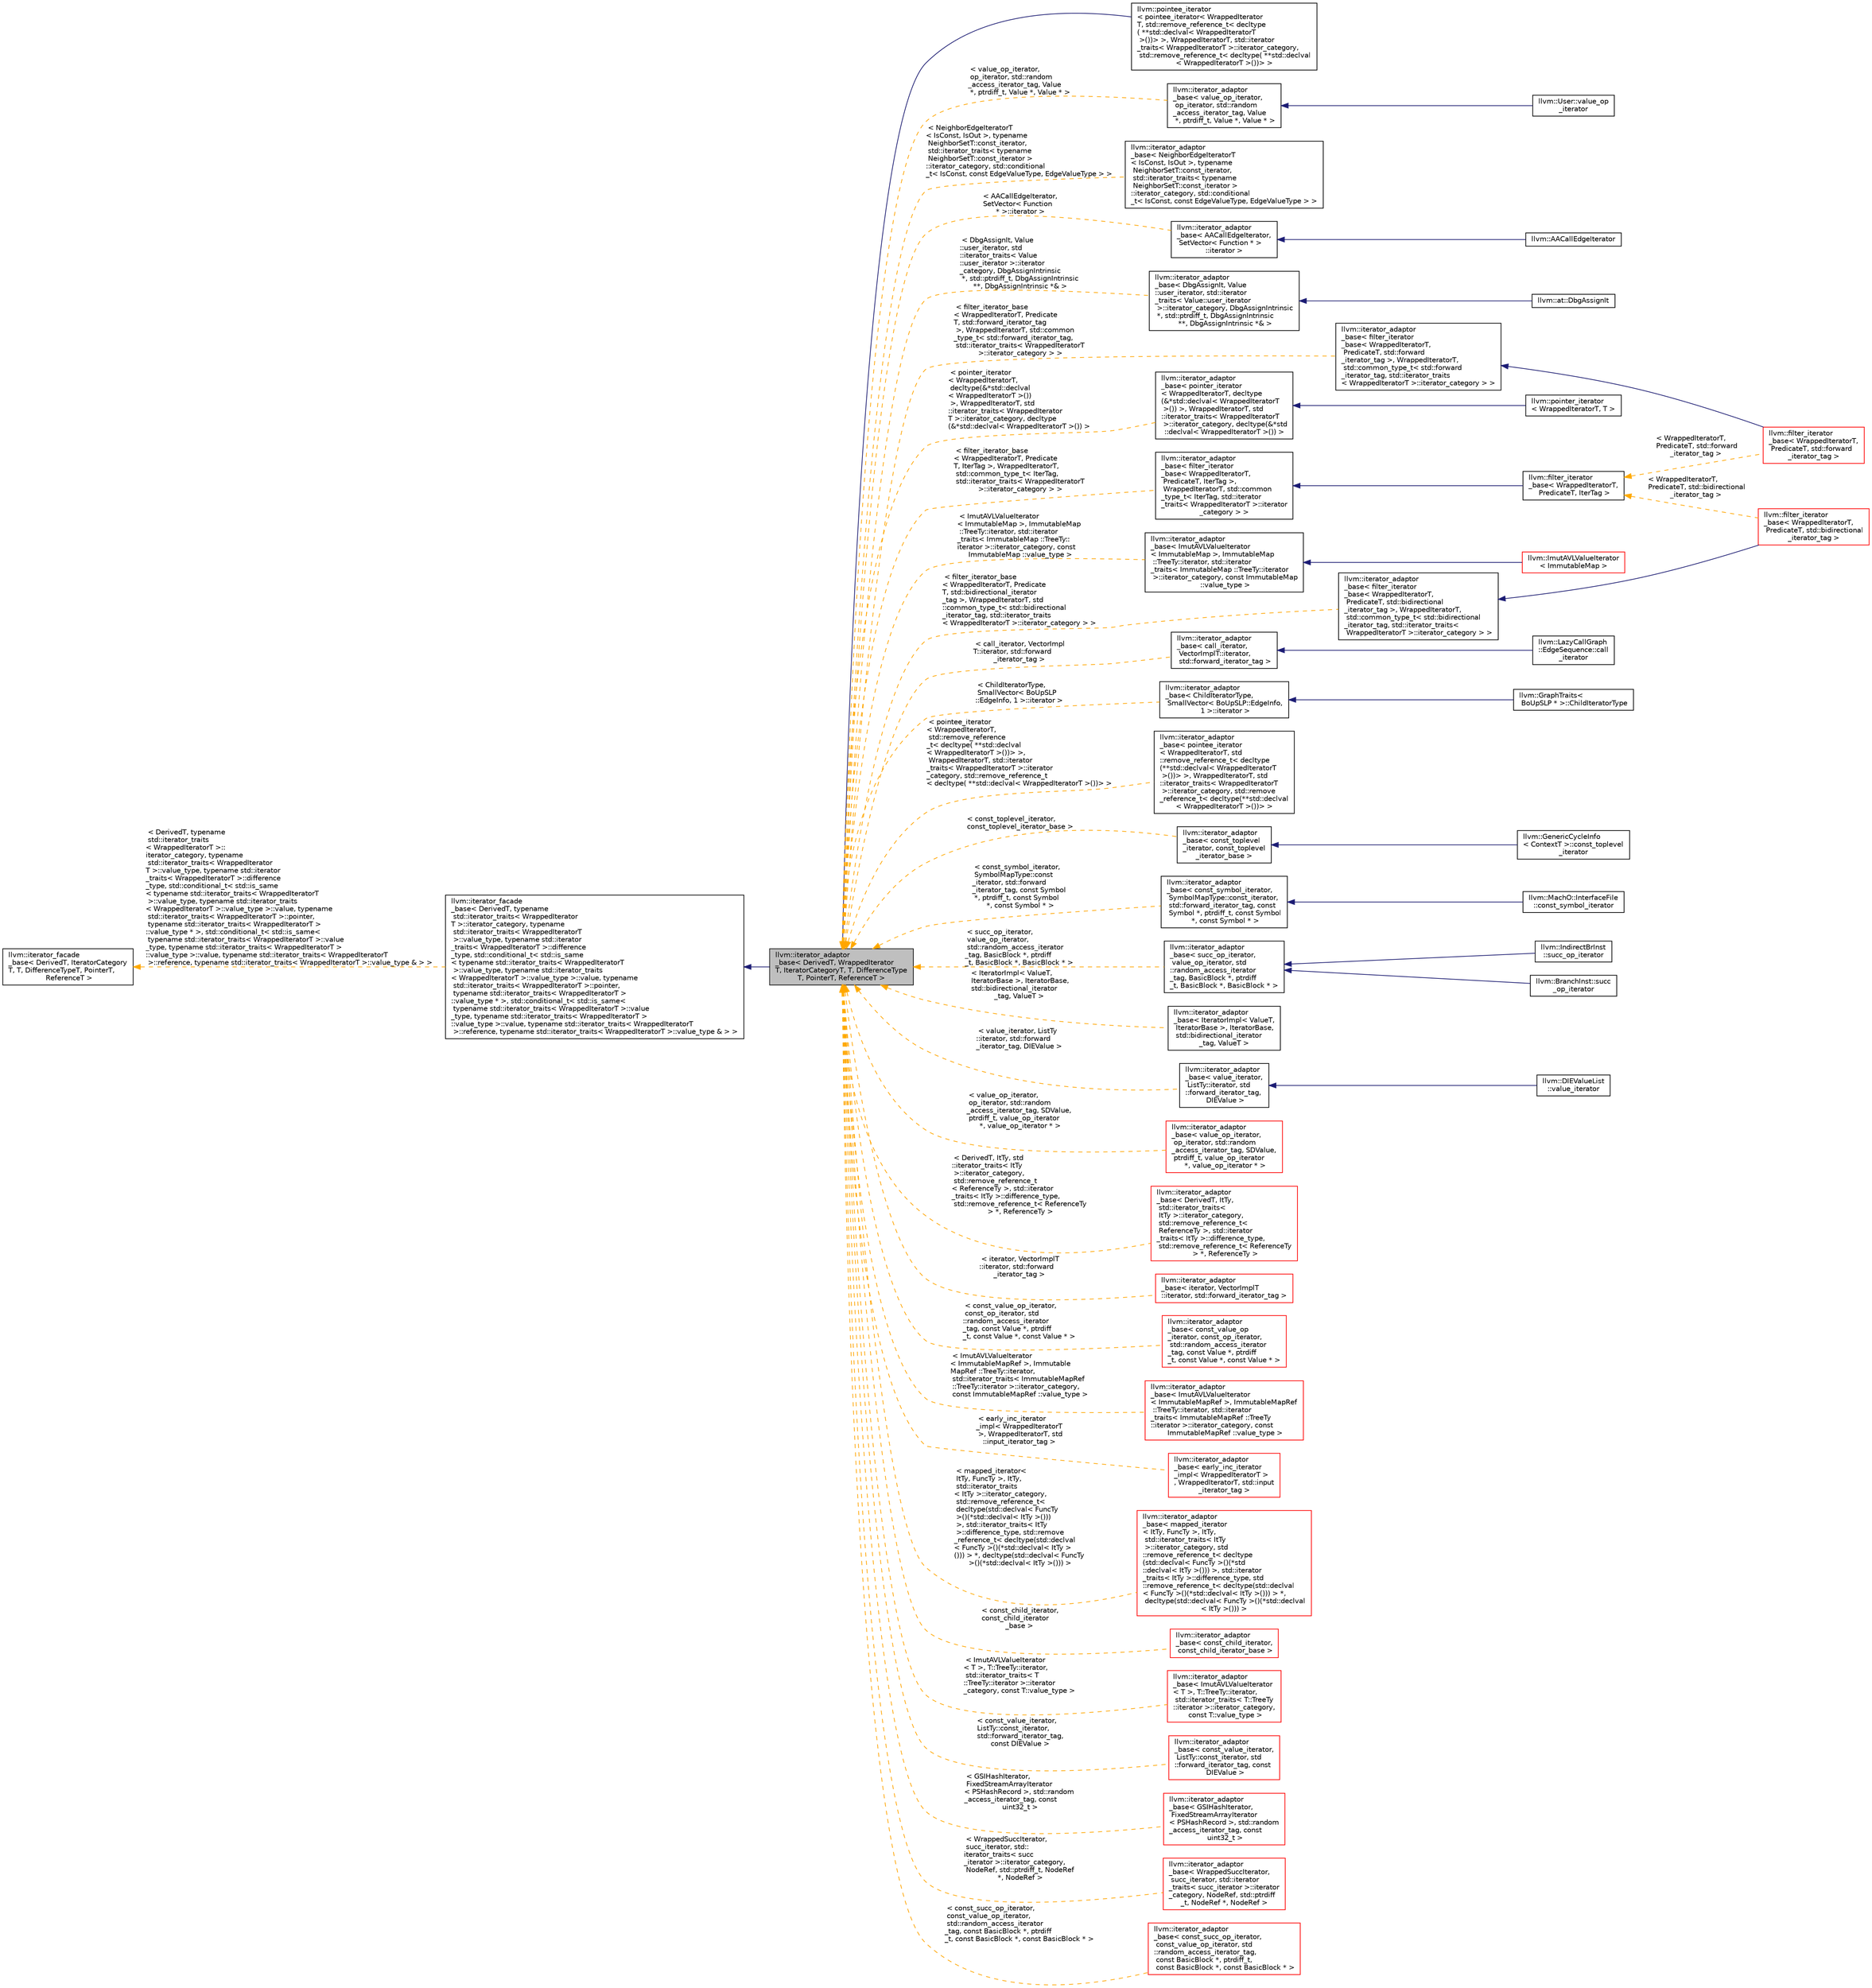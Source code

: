 digraph "llvm::iterator_adaptor_base&lt; DerivedT, WrappedIteratorT, IteratorCategoryT, T, DifferenceTypeT, PointerT, ReferenceT &gt;"
{
 // LATEX_PDF_SIZE
  bgcolor="transparent";
  edge [fontname="Helvetica",fontsize="10",labelfontname="Helvetica",labelfontsize="10"];
  node [fontname="Helvetica",fontsize="10",shape=record];
  rankdir="LR";
  Node1 [label="llvm::iterator_adaptor\l_base\< DerivedT, WrappedIterator\lT, IteratorCategoryT, T, DifferenceType\lT, PointerT, ReferenceT \>",height=0.2,width=0.4,color="black", fillcolor="grey75", style="filled", fontcolor="black",tooltip="CRTP base class for adapting an iterator to a different type."];
  Node2 -> Node1 [dir="back",color="midnightblue",fontsize="10",style="solid",fontname="Helvetica"];
  Node2 [label="llvm::iterator_facade\l_base\< DerivedT, typename\l std::iterator_traits\< WrappedIterator\lT \>::iterator_category, typename\l std::iterator_traits\< WrappedIteratorT\l \>::value_type, typename std::iterator\l_traits\< WrappedIteratorT \>::difference\l_type, std::conditional_t\< std::is_same\l\< typename std::iterator_traits\< WrappedIteratorT\l \>::value_type, typename std::iterator_traits\l\< WrappedIteratorT \>::value_type \>::value, typename\l std::iterator_traits\< WrappedIteratorT \>::pointer,\l typename std::iterator_traits\< WrappedIteratorT \>\l::value_type * \>, std::conditional_t\< std::is_same\<\l typename std::iterator_traits\< WrappedIteratorT \>::value\l_type, typename std::iterator_traits\< WrappedIteratorT \>\l::value_type \>::value, typename std::iterator_traits\< WrappedIteratorT\l \>::reference, typename std::iterator_traits\< WrappedIteratorT \>::value_type & \> \>",height=0.2,width=0.4,color="black",URL="$classllvm_1_1iterator__facade__base.html",tooltip=" "];
  Node3 -> Node2 [dir="back",color="orange",fontsize="10",style="dashed",label=" \< DerivedT, typename\l std::iterator_traits\l\< WrappedIteratorT \>::\literator_category, typename\l std::iterator_traits\< WrappedIterator\lT \>::value_type, typename std::iterator\l_traits\< WrappedIteratorT \>::difference\l_type, std::conditional_t\< std::is_same\l\< typename std::iterator_traits\< WrappedIteratorT\l \>::value_type, typename std::iterator_traits\l\< WrappedIteratorT \>::value_type \>::value, typename\l std::iterator_traits\< WrappedIteratorT \>::pointer,\l typename std::iterator_traits\< WrappedIteratorT \>\l::value_type * \>, std::conditional_t\< std::is_same\<\l typename std::iterator_traits\< WrappedIteratorT \>::value\l_type, typename std::iterator_traits\< WrappedIteratorT \>\l::value_type \>::value, typename std::iterator_traits\< WrappedIteratorT\l \>::reference, typename std::iterator_traits\< WrappedIteratorT \>::value_type & \> \>" ,fontname="Helvetica"];
  Node3 [label="llvm::iterator_facade\l_base\< DerivedT, IteratorCategory\lT, T, DifferenceTypeT, PointerT,\l ReferenceT \>",height=0.2,width=0.4,color="black",URL="$classllvm_1_1iterator__facade__base.html",tooltip="CRTP base class which implements the entire standard iterator facade in terms of a minimal subset of ..."];
  Node1 -> Node4 [dir="back",color="midnightblue",fontsize="10",style="solid",fontname="Helvetica"];
  Node4 [label="llvm::pointee_iterator\l\< pointee_iterator\< WrappedIterator\lT, std::remove_reference_t\< decltype\l( **std::declval\< WrappedIteratorT\l \>())\> \>, WrappedIteratorT, std::iterator\l_traits\< WrappedIteratorT \>::iterator_category,\l std::remove_reference_t\< decltype( **std::declval\l\< WrappedIteratorT \>())\> \>",height=0.2,width=0.4,color="black",URL="$structllvm_1_1pointee__iterator.html",tooltip="An iterator type that allows iterating over the pointees via some other iterator."];
  Node1 -> Node5 [dir="back",color="orange",fontsize="10",style="dashed",label=" \< value_op_iterator,\l op_iterator, std::random\l_access_iterator_tag, Value\l *, ptrdiff_t, Value *, Value * \>" ,fontname="Helvetica"];
  Node5 [label="llvm::iterator_adaptor\l_base\< value_op_iterator,\l op_iterator, std::random\l_access_iterator_tag, Value\l *, ptrdiff_t, Value *, Value * \>",height=0.2,width=0.4,color="black",URL="$classllvm_1_1iterator__adaptor__base.html",tooltip=" "];
  Node5 -> Node6 [dir="back",color="midnightblue",fontsize="10",style="solid",fontname="Helvetica"];
  Node6 [label="llvm::User::value_op\l_iterator",height=0.2,width=0.4,color="black",URL="$structllvm_1_1User_1_1value__op__iterator.html",tooltip="Iterator for directly iterating over the operand Values."];
  Node1 -> Node7 [dir="back",color="orange",fontsize="10",style="dashed",label=" \< NeighborEdgeIteratorT\l\< IsConst, IsOut \>, typename\l NeighborSetT::const_iterator,\l std::iterator_traits\< typename\l NeighborSetT::const_iterator \>\l::iterator_category, std::conditional\l_t\< IsConst, const EdgeValueType, EdgeValueType \> \>" ,fontname="Helvetica"];
  Node7 [label="llvm::iterator_adaptor\l_base\< NeighborEdgeIteratorT\l\< IsConst, IsOut \>, typename\l NeighborSetT::const_iterator,\l std::iterator_traits\< typename\l NeighborSetT::const_iterator \>\l::iterator_category, std::conditional\l_t\< IsConst, const EdgeValueType, EdgeValueType \> \>",height=0.2,width=0.4,color="black",URL="$classllvm_1_1iterator__adaptor__base.html",tooltip=" "];
  Node1 -> Node8 [dir="back",color="orange",fontsize="10",style="dashed",label=" \< AACallEdgeIterator,\l SetVector\< Function\l * \>::iterator \>" ,fontname="Helvetica"];
  Node8 [label="llvm::iterator_adaptor\l_base\< AACallEdgeIterator,\l SetVector\< Function * \>\l::iterator \>",height=0.2,width=0.4,color="black",URL="$classllvm_1_1iterator__adaptor__base.html",tooltip=" "];
  Node8 -> Node9 [dir="back",color="midnightblue",fontsize="10",style="solid",fontname="Helvetica"];
  Node9 [label="llvm::AACallEdgeIterator",height=0.2,width=0.4,color="black",URL="$classllvm_1_1AACallEdgeIterator.html",tooltip="An Iterator for call edges, creates AACallEdges attributes in a lazy way."];
  Node1 -> Node10 [dir="back",color="orange",fontsize="10",style="dashed",label=" \< DbgAssignIt, Value\l::user_iterator, std\l::iterator_traits\< Value\l::user_iterator \>::iterator\l_category, DbgAssignIntrinsic\l *, std::ptrdiff_t, DbgAssignIntrinsic\l **, DbgAssignIntrinsic *& \>" ,fontname="Helvetica"];
  Node10 [label="llvm::iterator_adaptor\l_base\< DbgAssignIt, Value\l::user_iterator, std::iterator\l_traits\< Value::user_iterator\l \>::iterator_category, DbgAssignIntrinsic\l *, std::ptrdiff_t, DbgAssignIntrinsic\l **, DbgAssignIntrinsic *& \>",height=0.2,width=0.4,color="black",URL="$classllvm_1_1iterator__adaptor__base.html",tooltip=" "];
  Node10 -> Node11 [dir="back",color="midnightblue",fontsize="10",style="solid",fontname="Helvetica"];
  Node11 [label="llvm::at::DbgAssignIt",height=0.2,width=0.4,color="black",URL="$classllvm_1_1at_1_1DbgAssignIt.html",tooltip="High level: this is an iterator for llvm.dbg.assign intrinsics."];
  Node1 -> Node12 [dir="back",color="orange",fontsize="10",style="dashed",label=" \< filter_iterator_base\l\< WrappedIteratorT, Predicate\lT, IterTag \>, WrappedIteratorT,\l std::common_type_t\< IterTag,\l std::iterator_traits\< WrappedIteratorT\l \>::iterator_category \> \>" ,fontname="Helvetica"];
  Node12 [label="llvm::iterator_adaptor\l_base\< filter_iterator\l_base\< WrappedIteratorT,\l PredicateT, IterTag \>,\l WrappedIteratorT, std::common\l_type_t\< IterTag, std::iterator\l_traits\< WrappedIteratorT \>::iterator\l_category \> \>",height=0.2,width=0.4,color="black",URL="$classllvm_1_1iterator__adaptor__base.html",tooltip=" "];
  Node12 -> Node13 [dir="back",color="midnightblue",fontsize="10",style="solid",fontname="Helvetica"];
  Node13 [label="llvm::filter_iterator\l_base\< WrappedIteratorT,\l PredicateT, IterTag \>",height=0.2,width=0.4,color="black",URL="$classllvm_1_1filter__iterator__base.html",tooltip="An iterator adaptor that filters the elements of given inner iterators."];
  Node13 -> Node14 [dir="back",color="orange",fontsize="10",style="dashed",label=" \< WrappedIteratorT,\l PredicateT, std::forward\l_iterator_tag \>" ,fontname="Helvetica"];
  Node14 [label="llvm::filter_iterator\l_base\< WrappedIteratorT,\l PredicateT, std::forward\l_iterator_tag \>",height=0.2,width=0.4,color="red",URL="$classllvm_1_1filter__iterator__base.html",tooltip=" "];
  Node13 -> Node16 [dir="back",color="orange",fontsize="10",style="dashed",label=" \< WrappedIteratorT,\l PredicateT, std::bidirectional\l_iterator_tag \>" ,fontname="Helvetica"];
  Node16 [label="llvm::filter_iterator\l_base\< WrappedIteratorT,\l PredicateT, std::bidirectional\l_iterator_tag \>",height=0.2,width=0.4,color="red",URL="$classllvm_1_1filter__iterator__base.html",tooltip=" "];
  Node1 -> Node18 [dir="back",color="orange",fontsize="10",style="dashed",label=" \< pointer_iterator\l\< WrappedIteratorT,\l decltype(&*std::declval\l\< WrappedIteratorT \>())\l \>, WrappedIteratorT, std\l::iterator_traits\< WrappedIterator\lT \>::iterator_category, decltype\l(&*std::declval\< WrappedIteratorT \>()) \>" ,fontname="Helvetica"];
  Node18 [label="llvm::iterator_adaptor\l_base\< pointer_iterator\l\< WrappedIteratorT, decltype\l(&*std::declval\< WrappedIteratorT\l \>()) \>, WrappedIteratorT, std\l::iterator_traits\< WrappedIteratorT\l \>::iterator_category, decltype(&*std\l::declval\< WrappedIteratorT \>()) \>",height=0.2,width=0.4,color="black",URL="$classllvm_1_1iterator__adaptor__base.html",tooltip=" "];
  Node18 -> Node19 [dir="back",color="midnightblue",fontsize="10",style="solid",fontname="Helvetica"];
  Node19 [label="llvm::pointer_iterator\l\< WrappedIteratorT, T \>",height=0.2,width=0.4,color="black",URL="$classllvm_1_1pointer__iterator.html",tooltip=" "];
  Node1 -> Node20 [dir="back",color="orange",fontsize="10",style="dashed",label=" \< filter_iterator_base\l\< WrappedIteratorT, Predicate\lT, std::bidirectional_iterator\l_tag \>, WrappedIteratorT, std\l::common_type_t\< std::bidirectional\l_iterator_tag, std::iterator_traits\l\< WrappedIteratorT \>::iterator_category \> \>" ,fontname="Helvetica"];
  Node20 [label="llvm::iterator_adaptor\l_base\< filter_iterator\l_base\< WrappedIteratorT,\l PredicateT, std::bidirectional\l_iterator_tag \>, WrappedIteratorT,\l std::common_type_t\< std::bidirectional\l_iterator_tag, std::iterator_traits\<\l WrappedIteratorT \>::iterator_category \> \>",height=0.2,width=0.4,color="black",URL="$classllvm_1_1iterator__adaptor__base.html",tooltip=" "];
  Node20 -> Node16 [dir="back",color="midnightblue",fontsize="10",style="solid",fontname="Helvetica"];
  Node1 -> Node21 [dir="back",color="orange",fontsize="10",style="dashed",label=" \< ImutAVLValueIterator\l\< ImmutableMap \>, ImmutableMap\l ::TreeTy::iterator, std::iterator\l_traits\< ImmutableMap ::TreeTy::\literator \>::iterator_category, const\l ImmutableMap ::value_type \>" ,fontname="Helvetica"];
  Node21 [label="llvm::iterator_adaptor\l_base\< ImutAVLValueIterator\l\< ImmutableMap \>, ImmutableMap\l ::TreeTy::iterator, std::iterator\l_traits\< ImmutableMap ::TreeTy::iterator\l \>::iterator_category, const ImmutableMap\l ::value_type \>",height=0.2,width=0.4,color="black",URL="$classllvm_1_1iterator__adaptor__base.html",tooltip=" "];
  Node21 -> Node22 [dir="back",color="midnightblue",fontsize="10",style="solid",fontname="Helvetica"];
  Node22 [label="llvm::ImutAVLValueIterator\l\< ImmutableMap \>",height=0.2,width=0.4,color="red",URL="$structllvm_1_1ImutAVLValueIterator.html",tooltip=" "];
  Node1 -> Node24 [dir="back",color="orange",fontsize="10",style="dashed",label=" \< filter_iterator_base\l\< WrappedIteratorT, Predicate\lT, std::forward_iterator_tag\l \>, WrappedIteratorT, std::common\l_type_t\< std::forward_iterator_tag,\l std::iterator_traits\< WrappedIteratorT\l \>::iterator_category \> \>" ,fontname="Helvetica"];
  Node24 [label="llvm::iterator_adaptor\l_base\< filter_iterator\l_base\< WrappedIteratorT,\l PredicateT, std::forward\l_iterator_tag \>, WrappedIteratorT,\l std::common_type_t\< std::forward\l_iterator_tag, std::iterator_traits\l\< WrappedIteratorT \>::iterator_category \> \>",height=0.2,width=0.4,color="black",URL="$classllvm_1_1iterator__adaptor__base.html",tooltip=" "];
  Node24 -> Node14 [dir="back",color="midnightblue",fontsize="10",style="solid",fontname="Helvetica"];
  Node1 -> Node25 [dir="back",color="orange",fontsize="10",style="dashed",label=" \< call_iterator, VectorImpl\lT::iterator, std::forward\l_iterator_tag \>" ,fontname="Helvetica"];
  Node25 [label="llvm::iterator_adaptor\l_base\< call_iterator,\l VectorImplT::iterator,\l std::forward_iterator_tag \>",height=0.2,width=0.4,color="black",URL="$classllvm_1_1iterator__adaptor__base.html",tooltip=" "];
  Node25 -> Node26 [dir="back",color="midnightblue",fontsize="10",style="solid",fontname="Helvetica"];
  Node26 [label="llvm::LazyCallGraph\l::EdgeSequence::call\l_iterator",height=0.2,width=0.4,color="black",URL="$classllvm_1_1LazyCallGraph_1_1EdgeSequence_1_1call__iterator.html",tooltip="An iterator over specifically call edges."];
  Node1 -> Node27 [dir="back",color="orange",fontsize="10",style="dashed",label=" \< ChildIteratorType,\l SmallVector\< BoUpSLP\l::EdgeInfo, 1 \>::iterator \>" ,fontname="Helvetica"];
  Node27 [label="llvm::iterator_adaptor\l_base\< ChildIteratorType,\l SmallVector\< BoUpSLP::EdgeInfo,\l 1 \>::iterator \>",height=0.2,width=0.4,color="black",URL="$classllvm_1_1iterator__adaptor__base.html",tooltip=" "];
  Node27 -> Node28 [dir="back",color="midnightblue",fontsize="10",style="solid",fontname="Helvetica"];
  Node28 [label="llvm::GraphTraits\<\l BoUpSLP * \>::ChildIteratorType",height=0.2,width=0.4,color="black",URL="$structllvm_1_1GraphTraits_3_01BoUpSLP_01_5_01_4_1_1ChildIteratorType.html",tooltip="Add the VectorizableTree to the index iterator to be able to return TreeEntry pointers."];
  Node1 -> Node29 [dir="back",color="orange",fontsize="10",style="dashed",label=" \< pointee_iterator\l\< WrappedIteratorT,\l std::remove_reference\l_t\< decltype( **std::declval\l\< WrappedIteratorT \>())\> \>,\l WrappedIteratorT, std::iterator\l_traits\< WrappedIteratorT \>::iterator\l_category, std::remove_reference_t\l\< decltype( **std::declval\< WrappedIteratorT \>())\> \>" ,fontname="Helvetica"];
  Node29 [label="llvm::iterator_adaptor\l_base\< pointee_iterator\l\< WrappedIteratorT, std\l::remove_reference_t\< decltype\l(**std::declval\< WrappedIteratorT\l \>())\> \>, WrappedIteratorT, std\l::iterator_traits\< WrappedIteratorT\l \>::iterator_category, std::remove\l_reference_t\< decltype(**std::declval\l\< WrappedIteratorT \>())\> \>",height=0.2,width=0.4,color="black",URL="$classllvm_1_1iterator__adaptor__base.html",tooltip=" "];
  Node1 -> Node30 [dir="back",color="orange",fontsize="10",style="dashed",label=" \< const_toplevel_iterator,\l const_toplevel_iterator_base \>" ,fontname="Helvetica"];
  Node30 [label="llvm::iterator_adaptor\l_base\< const_toplevel\l_iterator, const_toplevel\l_iterator_base \>",height=0.2,width=0.4,color="black",URL="$classllvm_1_1iterator__adaptor__base.html",tooltip=" "];
  Node30 -> Node31 [dir="back",color="midnightblue",fontsize="10",style="solid",fontname="Helvetica"];
  Node31 [label="llvm::GenericCycleInfo\l\< ContextT \>::const_toplevel\l_iterator",height=0.2,width=0.4,color="black",URL="$structllvm_1_1GenericCycleInfo_1_1const__toplevel__iterator.html",tooltip=" "];
  Node1 -> Node32 [dir="back",color="orange",fontsize="10",style="dashed",label=" \< const_symbol_iterator,\l SymbolMapType::const\l_iterator, std::forward\l_iterator_tag, const Symbol\l *, ptrdiff_t, const Symbol\l *, const Symbol * \>" ,fontname="Helvetica"];
  Node32 [label="llvm::iterator_adaptor\l_base\< const_symbol_iterator,\l SymbolMapType::const_iterator,\l std::forward_iterator_tag, const\l Symbol *, ptrdiff_t, const Symbol\l *, const Symbol * \>",height=0.2,width=0.4,color="black",URL="$classllvm_1_1iterator__adaptor__base.html",tooltip=" "];
  Node32 -> Node33 [dir="back",color="midnightblue",fontsize="10",style="solid",fontname="Helvetica"];
  Node33 [label="llvm::MachO::InterfaceFile\l::const_symbol_iterator",height=0.2,width=0.4,color="black",URL="$structllvm_1_1MachO_1_1InterfaceFile_1_1const__symbol__iterator.html",tooltip=" "];
  Node1 -> Node34 [dir="back",color="orange",fontsize="10",style="dashed",label=" \< succ_op_iterator,\l value_op_iterator,\l std::random_access_iterator\l_tag, BasicBlock *, ptrdiff\l_t, BasicBlock *, BasicBlock * \>" ,fontname="Helvetica"];
  Node34 [label="llvm::iterator_adaptor\l_base\< succ_op_iterator,\l value_op_iterator, std\l::random_access_iterator\l_tag, BasicBlock *, ptrdiff\l_t, BasicBlock *, BasicBlock * \>",height=0.2,width=0.4,color="black",URL="$classllvm_1_1iterator__adaptor__base.html",tooltip=" "];
  Node34 -> Node35 [dir="back",color="midnightblue",fontsize="10",style="solid",fontname="Helvetica"];
  Node35 [label="llvm::BranchInst::succ\l_op_iterator",height=0.2,width=0.4,color="black",URL="$structllvm_1_1BranchInst_1_1succ__op__iterator.html",tooltip="Iterator type that casts an operand to a basic block."];
  Node34 -> Node36 [dir="back",color="midnightblue",fontsize="10",style="solid",fontname="Helvetica"];
  Node36 [label="llvm::IndirectBrInst\l::succ_op_iterator",height=0.2,width=0.4,color="black",URL="$structllvm_1_1IndirectBrInst_1_1succ__op__iterator.html",tooltip="Iterator type that casts an operand to a basic block."];
  Node1 -> Node37 [dir="back",color="orange",fontsize="10",style="dashed",label=" \< IteratorImpl\< ValueT,\l IteratorBase \>, IteratorBase,\l std::bidirectional_iterator\l_tag, ValueT \>" ,fontname="Helvetica"];
  Node37 [label="llvm::iterator_adaptor\l_base\< IteratorImpl\< ValueT,\l IteratorBase \>, IteratorBase,\l std::bidirectional_iterator\l_tag, ValueT \>",height=0.2,width=0.4,color="black",URL="$classllvm_1_1iterator__adaptor__base.html",tooltip=" "];
  Node1 -> Node38 [dir="back",color="orange",fontsize="10",style="dashed",label=" \< value_iterator, ListTy\l::iterator, std::forward\l_iterator_tag, DIEValue \>" ,fontname="Helvetica"];
  Node38 [label="llvm::iterator_adaptor\l_base\< value_iterator,\l ListTy::iterator, std\l::forward_iterator_tag,\l DIEValue \>",height=0.2,width=0.4,color="black",URL="$classllvm_1_1iterator__adaptor__base.html",tooltip=" "];
  Node38 -> Node39 [dir="back",color="midnightblue",fontsize="10",style="solid",fontname="Helvetica"];
  Node39 [label="llvm::DIEValueList\l::value_iterator",height=0.2,width=0.4,color="black",URL="$classllvm_1_1DIEValueList_1_1value__iterator.html",tooltip=" "];
  Node1 -> Node40 [dir="back",color="orange",fontsize="10",style="dashed",label=" \< value_op_iterator,\l op_iterator, std::random\l_access_iterator_tag, SDValue,\l ptrdiff_t, value_op_iterator\l *, value_op_iterator * \>" ,fontname="Helvetica"];
  Node40 [label="llvm::iterator_adaptor\l_base\< value_op_iterator,\l op_iterator, std::random\l_access_iterator_tag, SDValue,\l ptrdiff_t, value_op_iterator\l *, value_op_iterator * \>",height=0.2,width=0.4,color="red",URL="$classllvm_1_1iterator__adaptor__base.html",tooltip=" "];
  Node1 -> Node42 [dir="back",color="orange",fontsize="10",style="dashed",label=" \< DerivedT, ItTy, std\l::iterator_traits\< ItTy\l \>::iterator_category,\l std::remove_reference_t\l\< ReferenceTy \>, std::iterator\l_traits\< ItTy \>::difference_type,\l std::remove_reference_t\< ReferenceTy\l \> *, ReferenceTy \>" ,fontname="Helvetica"];
  Node42 [label="llvm::iterator_adaptor\l_base\< DerivedT, ItTy,\l std::iterator_traits\<\l ItTy \>::iterator_category,\l std::remove_reference_t\<\l ReferenceTy \>, std::iterator\l_traits\< ItTy \>::difference_type,\l std::remove_reference_t\< ReferenceTy\l \> *, ReferenceTy \>",height=0.2,width=0.4,color="red",URL="$classllvm_1_1iterator__adaptor__base.html",tooltip=" "];
  Node1 -> Node44 [dir="back",color="orange",fontsize="10",style="dashed",label=" \< iterator, VectorImplT\l::iterator, std::forward\l_iterator_tag \>" ,fontname="Helvetica"];
  Node44 [label="llvm::iterator_adaptor\l_base\< iterator, VectorImplT\l::iterator, std::forward_iterator_tag \>",height=0.2,width=0.4,color="red",URL="$classllvm_1_1iterator__adaptor__base.html",tooltip=" "];
  Node1 -> Node46 [dir="back",color="orange",fontsize="10",style="dashed",label=" \< const_value_op_iterator,\l const_op_iterator, std\l::random_access_iterator\l_tag, const Value *, ptrdiff\l_t, const Value *, const Value * \>" ,fontname="Helvetica"];
  Node46 [label="llvm::iterator_adaptor\l_base\< const_value_op\l_iterator, const_op_iterator,\l std::random_access_iterator\l_tag, const Value *, ptrdiff\l_t, const Value *, const Value * \>",height=0.2,width=0.4,color="red",URL="$classllvm_1_1iterator__adaptor__base.html",tooltip=" "];
  Node1 -> Node48 [dir="back",color="orange",fontsize="10",style="dashed",label=" \< ImutAVLValueIterator\l\< ImmutableMapRef \>, Immutable\lMapRef ::TreeTy::iterator,\l std::iterator_traits\< ImmutableMapRef\l ::TreeTy::iterator \>::iterator_category,\l const ImmutableMapRef ::value_type \>" ,fontname="Helvetica"];
  Node48 [label="llvm::iterator_adaptor\l_base\< ImutAVLValueIterator\l\< ImmutableMapRef \>, ImmutableMapRef\l ::TreeTy::iterator, std::iterator\l_traits\< ImmutableMapRef ::TreeTy\l::iterator \>::iterator_category, const\l ImmutableMapRef ::value_type \>",height=0.2,width=0.4,color="red",URL="$classllvm_1_1iterator__adaptor__base.html",tooltip=" "];
  Node1 -> Node51 [dir="back",color="orange",fontsize="10",style="dashed",label=" \< early_inc_iterator\l_impl\< WrappedIteratorT\l \>, WrappedIteratorT, std\l::input_iterator_tag \>" ,fontname="Helvetica"];
  Node51 [label="llvm::iterator_adaptor\l_base\< early_inc_iterator\l_impl\< WrappedIteratorT \>\l, WrappedIteratorT, std::input\l_iterator_tag \>",height=0.2,width=0.4,color="red",URL="$classllvm_1_1iterator__adaptor__base.html",tooltip=" "];
  Node1 -> Node53 [dir="back",color="orange",fontsize="10",style="dashed",label=" \< mapped_iterator\<\l ItTy, FuncTy \>, ItTy,\l std::iterator_traits\l\< ItTy \>::iterator_category,\l std::remove_reference_t\<\l decltype(std::declval\< FuncTy\l \>()(*std::declval\< ItTy \>()))\l \>, std::iterator_traits\< ItTy\l \>::difference_type, std::remove\l_reference_t\< decltype(std::declval\l\< FuncTy \>()(*std::declval\< ItTy \>\l())) \> *, decltype(std::declval\< FuncTy\l \>()(*std::declval\< ItTy \>())) \>" ,fontname="Helvetica"];
  Node53 [label="llvm::iterator_adaptor\l_base\< mapped_iterator\l\< ItTy, FuncTy \>, ItTy,\l std::iterator_traits\< ItTy\l \>::iterator_category, std\l::remove_reference_t\< decltype\l(std::declval\< FuncTy \>()(*std\l::declval\< ItTy \>())) \>, std::iterator\l_traits\< ItTy \>::difference_type, std\l::remove_reference_t\< decltype(std::declval\l\< FuncTy \>()(*std::declval\< ItTy \>())) \> *,\l decltype(std::declval\< FuncTy \>()(*std::declval\l\< ItTy \>())) \>",height=0.2,width=0.4,color="red",URL="$classllvm_1_1iterator__adaptor__base.html",tooltip=" "];
  Node1 -> Node55 [dir="back",color="orange",fontsize="10",style="dashed",label=" \< const_child_iterator,\l const_child_iterator\l_base \>" ,fontname="Helvetica"];
  Node55 [label="llvm::iterator_adaptor\l_base\< const_child_iterator,\l const_child_iterator_base \>",height=0.2,width=0.4,color="red",URL="$classllvm_1_1iterator__adaptor__base.html",tooltip=" "];
  Node1 -> Node57 [dir="back",color="orange",fontsize="10",style="dashed",label=" \< ImutAVLValueIterator\l\< T \>, T::TreeTy::iterator,\l std::iterator_traits\< T\l::TreeTy::iterator \>::iterator\l_category, const T::value_type \>" ,fontname="Helvetica"];
  Node57 [label="llvm::iterator_adaptor\l_base\< ImutAVLValueIterator\l\< T \>, T::TreeTy::iterator,\l std::iterator_traits\< T::TreeTy\l::iterator \>::iterator_category,\l const T::value_type \>",height=0.2,width=0.4,color="red",URL="$classllvm_1_1iterator__adaptor__base.html",tooltip=" "];
  Node1 -> Node59 [dir="back",color="orange",fontsize="10",style="dashed",label=" \< const_value_iterator,\l ListTy::const_iterator,\l std::forward_iterator_tag,\l const DIEValue \>" ,fontname="Helvetica"];
  Node59 [label="llvm::iterator_adaptor\l_base\< const_value_iterator,\l ListTy::const_iterator, std\l::forward_iterator_tag, const\l DIEValue \>",height=0.2,width=0.4,color="red",URL="$classllvm_1_1iterator__adaptor__base.html",tooltip=" "];
  Node1 -> Node61 [dir="back",color="orange",fontsize="10",style="dashed",label=" \< GSIHashIterator,\l FixedStreamArrayIterator\l\< PSHashRecord \>, std::random\l_access_iterator_tag, const\l uint32_t \>" ,fontname="Helvetica"];
  Node61 [label="llvm::iterator_adaptor\l_base\< GSIHashIterator,\l FixedStreamArrayIterator\l\< PSHashRecord \>, std::random\l_access_iterator_tag, const\l uint32_t \>",height=0.2,width=0.4,color="red",URL="$classllvm_1_1iterator__adaptor__base.html",tooltip=" "];
  Node1 -> Node63 [dir="back",color="orange",fontsize="10",style="dashed",label=" \< WrappedSuccIterator,\l succ_iterator, std::\literator_traits\< succ\l_iterator \>::iterator_category,\l NodeRef, std::ptrdiff_t, NodeRef\l *, NodeRef \>" ,fontname="Helvetica"];
  Node63 [label="llvm::iterator_adaptor\l_base\< WrappedSuccIterator,\l succ_iterator, std::iterator\l_traits\< succ_iterator \>::iterator\l_category, NodeRef, std::ptrdiff\l_t, NodeRef *, NodeRef \>",height=0.2,width=0.4,color="red",URL="$classllvm_1_1iterator__adaptor__base.html",tooltip=" "];
  Node1 -> Node65 [dir="back",color="orange",fontsize="10",style="dashed",label=" \< const_succ_op_iterator,\l const_value_op_iterator,\l std::random_access_iterator\l_tag, const BasicBlock *, ptrdiff\l_t, const BasicBlock *, const BasicBlock * \>" ,fontname="Helvetica"];
  Node65 [label="llvm::iterator_adaptor\l_base\< const_succ_op_iterator,\l const_value_op_iterator, std\l::random_access_iterator_tag,\l const BasicBlock *, ptrdiff_t,\l const BasicBlock *, const BasicBlock * \>",height=0.2,width=0.4,color="red",URL="$classllvm_1_1iterator__adaptor__base.html",tooltip=" "];
}
